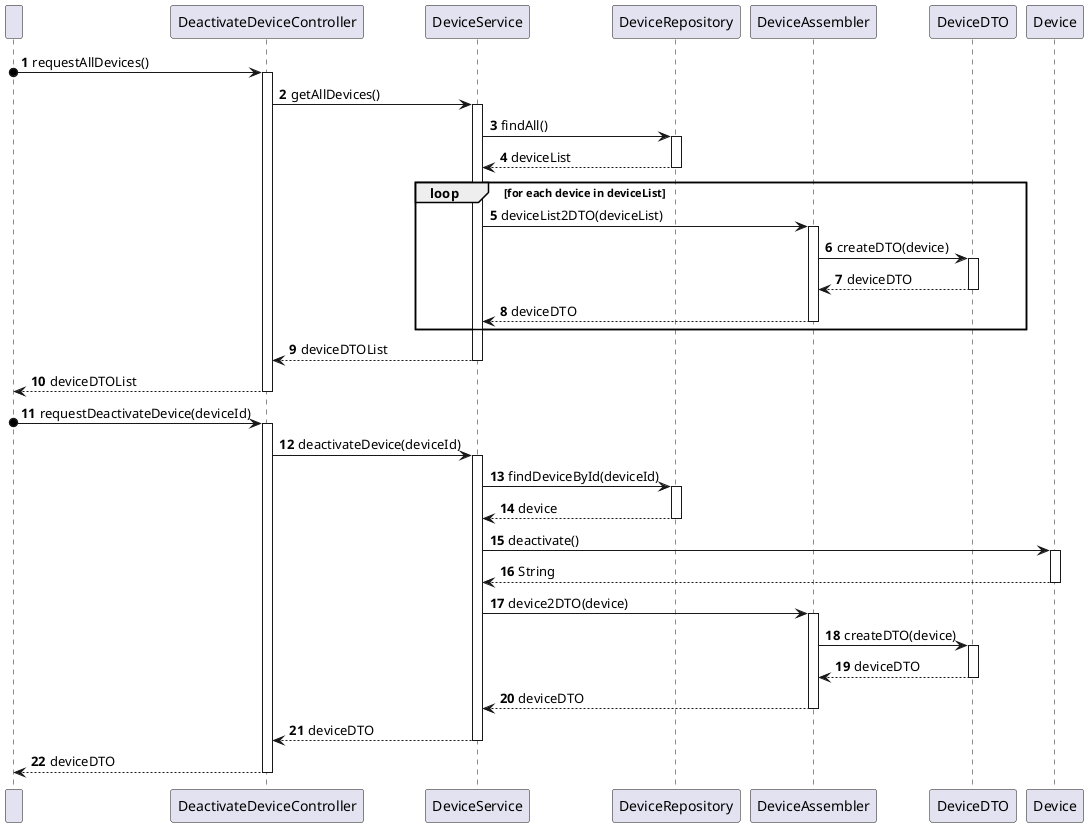 @startuml
'https://plantuml.com/sequence-diagram

autonumber

    participant " " as User
    participant DeactivateDeviceController as Controller
    participant DeviceService as Service
    participant DeviceRepository as Repository
    participant DeviceAssembler as Assembler
    participant DeviceDTO as DTO
    participant Device as Device

' Request all devices

    User o-> Controller: requestAllDevices()
    activate Controller
    Controller -> Service: getAllDevices()
    activate Service
    Service -> Repository: findAll()
    activate Repository
    Repository --> Service: deviceList
    deactivate Repository

    loop for each device in deviceList
        Service -> Assembler: deviceList2DTO(deviceList)
        activate Assembler
        Assembler -> DTO: createDTO(device)
        activate DTO
        DTO --> Assembler: deviceDTO
        deactivate DTO
        Assembler --> Service: deviceDTO
        deactivate Assembler
    end
    Service --> Controller: deviceDTOList
    deactivate Service
    Controller --> User: deviceDTOList
    deactivate Controller

' Deactivate device

    User o-> Controller: requestDeactivateDevice(deviceId)
    activate Controller
    Controller -> Service: deactivateDevice(deviceId)
    activate Service
    Service -> Repository: findDeviceById(deviceId)
    activate Repository
    Repository --> Service: device
    deactivate Repository
    Service -> Device: deactivate()
    activate Device
    Device --> Service: String
    deactivate Device
    Service -> Assembler: device2DTO(device)
    activate Assembler
    Assembler -> DTO: createDTO(device)
    activate DTO
    DTO --> Assembler: deviceDTO
    deactivate DTO
    Assembler --> Service: deviceDTO
    deactivate Assembler
    Service --> Controller: deviceDTO
    deactivate Service
    Controller --> User: deviceDTO
    deactivate Controller

@enduml
